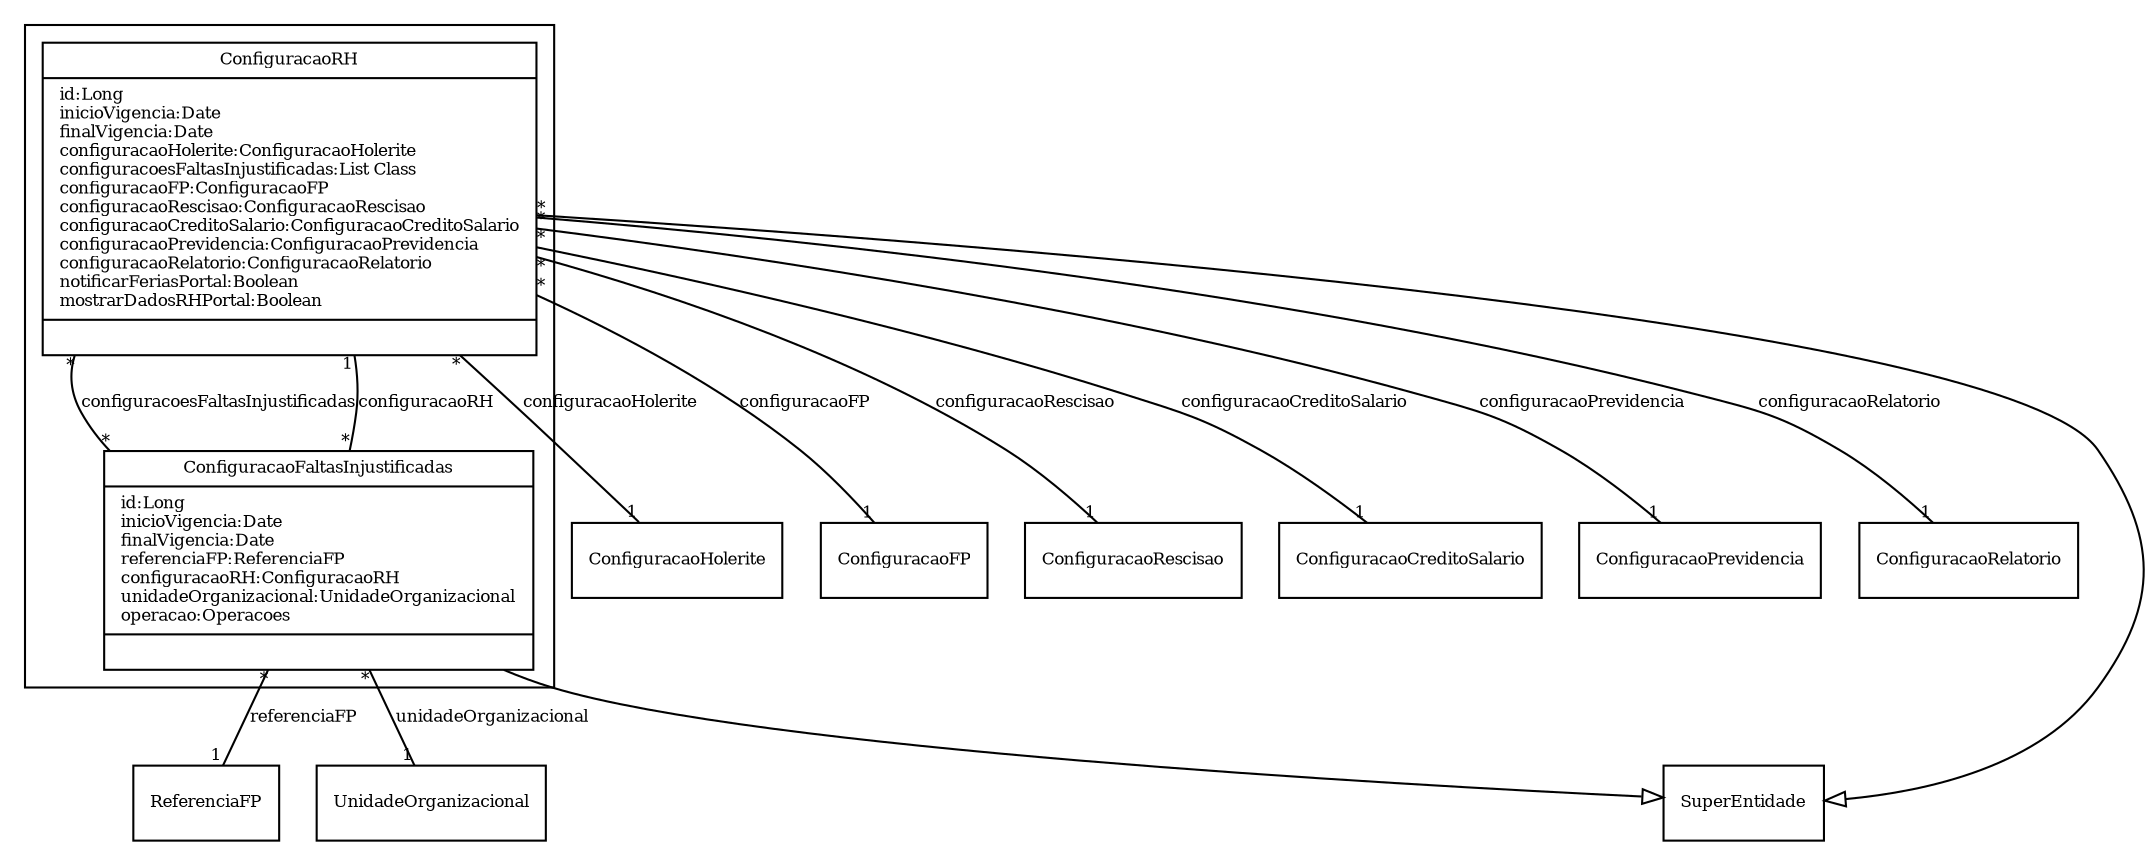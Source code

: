 digraph G{
fontname = "Times-Roman"
fontsize = 8

node [
        fontname = "Times-Roman"
        fontsize = 8
        shape = "record"
]

edge [
        fontname = "Times-Roman"
        fontsize = 8
]

subgraph clusterCONFIGURACAO_GERAL_RH
{
ConfiguracaoRH [label = "{ConfiguracaoRH|id:Long\linicioVigencia:Date\lfinalVigencia:Date\lconfiguracaoHolerite:ConfiguracaoHolerite\lconfiguracoesFaltasInjustificadas:List Class\lconfiguracaoFP:ConfiguracaoFP\lconfiguracaoRescisao:ConfiguracaoRescisao\lconfiguracaoCreditoSalario:ConfiguracaoCreditoSalario\lconfiguracaoPrevidencia:ConfiguracaoPrevidencia\lconfiguracaoRelatorio:ConfiguracaoRelatorio\lnotificarFeriasPortal:Boolean\lmostrarDadosRHPortal:Boolean\l|\l}"]
ConfiguracaoFaltasInjustificadas [label = "{ConfiguracaoFaltasInjustificadas|id:Long\linicioVigencia:Date\lfinalVigencia:Date\lreferenciaFP:ReferenciaFP\lconfiguracaoRH:ConfiguracaoRH\lunidadeOrganizacional:UnidadeOrganizacional\loperacao:Operacoes\l|\l}"]
}
edge [arrowhead = "none" headlabel = "1" taillabel = "*"] ConfiguracaoRH -> ConfiguracaoHolerite [label = "configuracaoHolerite"]
edge [arrowhead = "none" headlabel = "*" taillabel = "*"] ConfiguracaoRH -> ConfiguracaoFaltasInjustificadas [label = "configuracoesFaltasInjustificadas"]
edge [arrowhead = "none" headlabel = "1" taillabel = "*"] ConfiguracaoRH -> ConfiguracaoFP [label = "configuracaoFP"]
edge [arrowhead = "none" headlabel = "1" taillabel = "*"] ConfiguracaoRH -> ConfiguracaoRescisao [label = "configuracaoRescisao"]
edge [arrowhead = "none" headlabel = "1" taillabel = "*"] ConfiguracaoRH -> ConfiguracaoCreditoSalario [label = "configuracaoCreditoSalario"]
edge [arrowhead = "none" headlabel = "1" taillabel = "*"] ConfiguracaoRH -> ConfiguracaoPrevidencia [label = "configuracaoPrevidencia"]
edge [arrowhead = "none" headlabel = "1" taillabel = "*"] ConfiguracaoRH -> ConfiguracaoRelatorio [label = "configuracaoRelatorio"]
edge [ arrowhead = "empty" headlabel = "" taillabel = ""] ConfiguracaoRH -> SuperEntidade
edge [arrowhead = "none" headlabel = "1" taillabel = "*"] ConfiguracaoFaltasInjustificadas -> ReferenciaFP [label = "referenciaFP"]
edge [arrowhead = "none" headlabel = "1" taillabel = "*"] ConfiguracaoFaltasInjustificadas -> ConfiguracaoRH [label = "configuracaoRH"]
edge [arrowhead = "none" headlabel = "1" taillabel = "*"] ConfiguracaoFaltasInjustificadas -> UnidadeOrganizacional [label = "unidadeOrganizacional"]
edge [ arrowhead = "empty" headlabel = "" taillabel = ""] ConfiguracaoFaltasInjustificadas -> SuperEntidade
}
